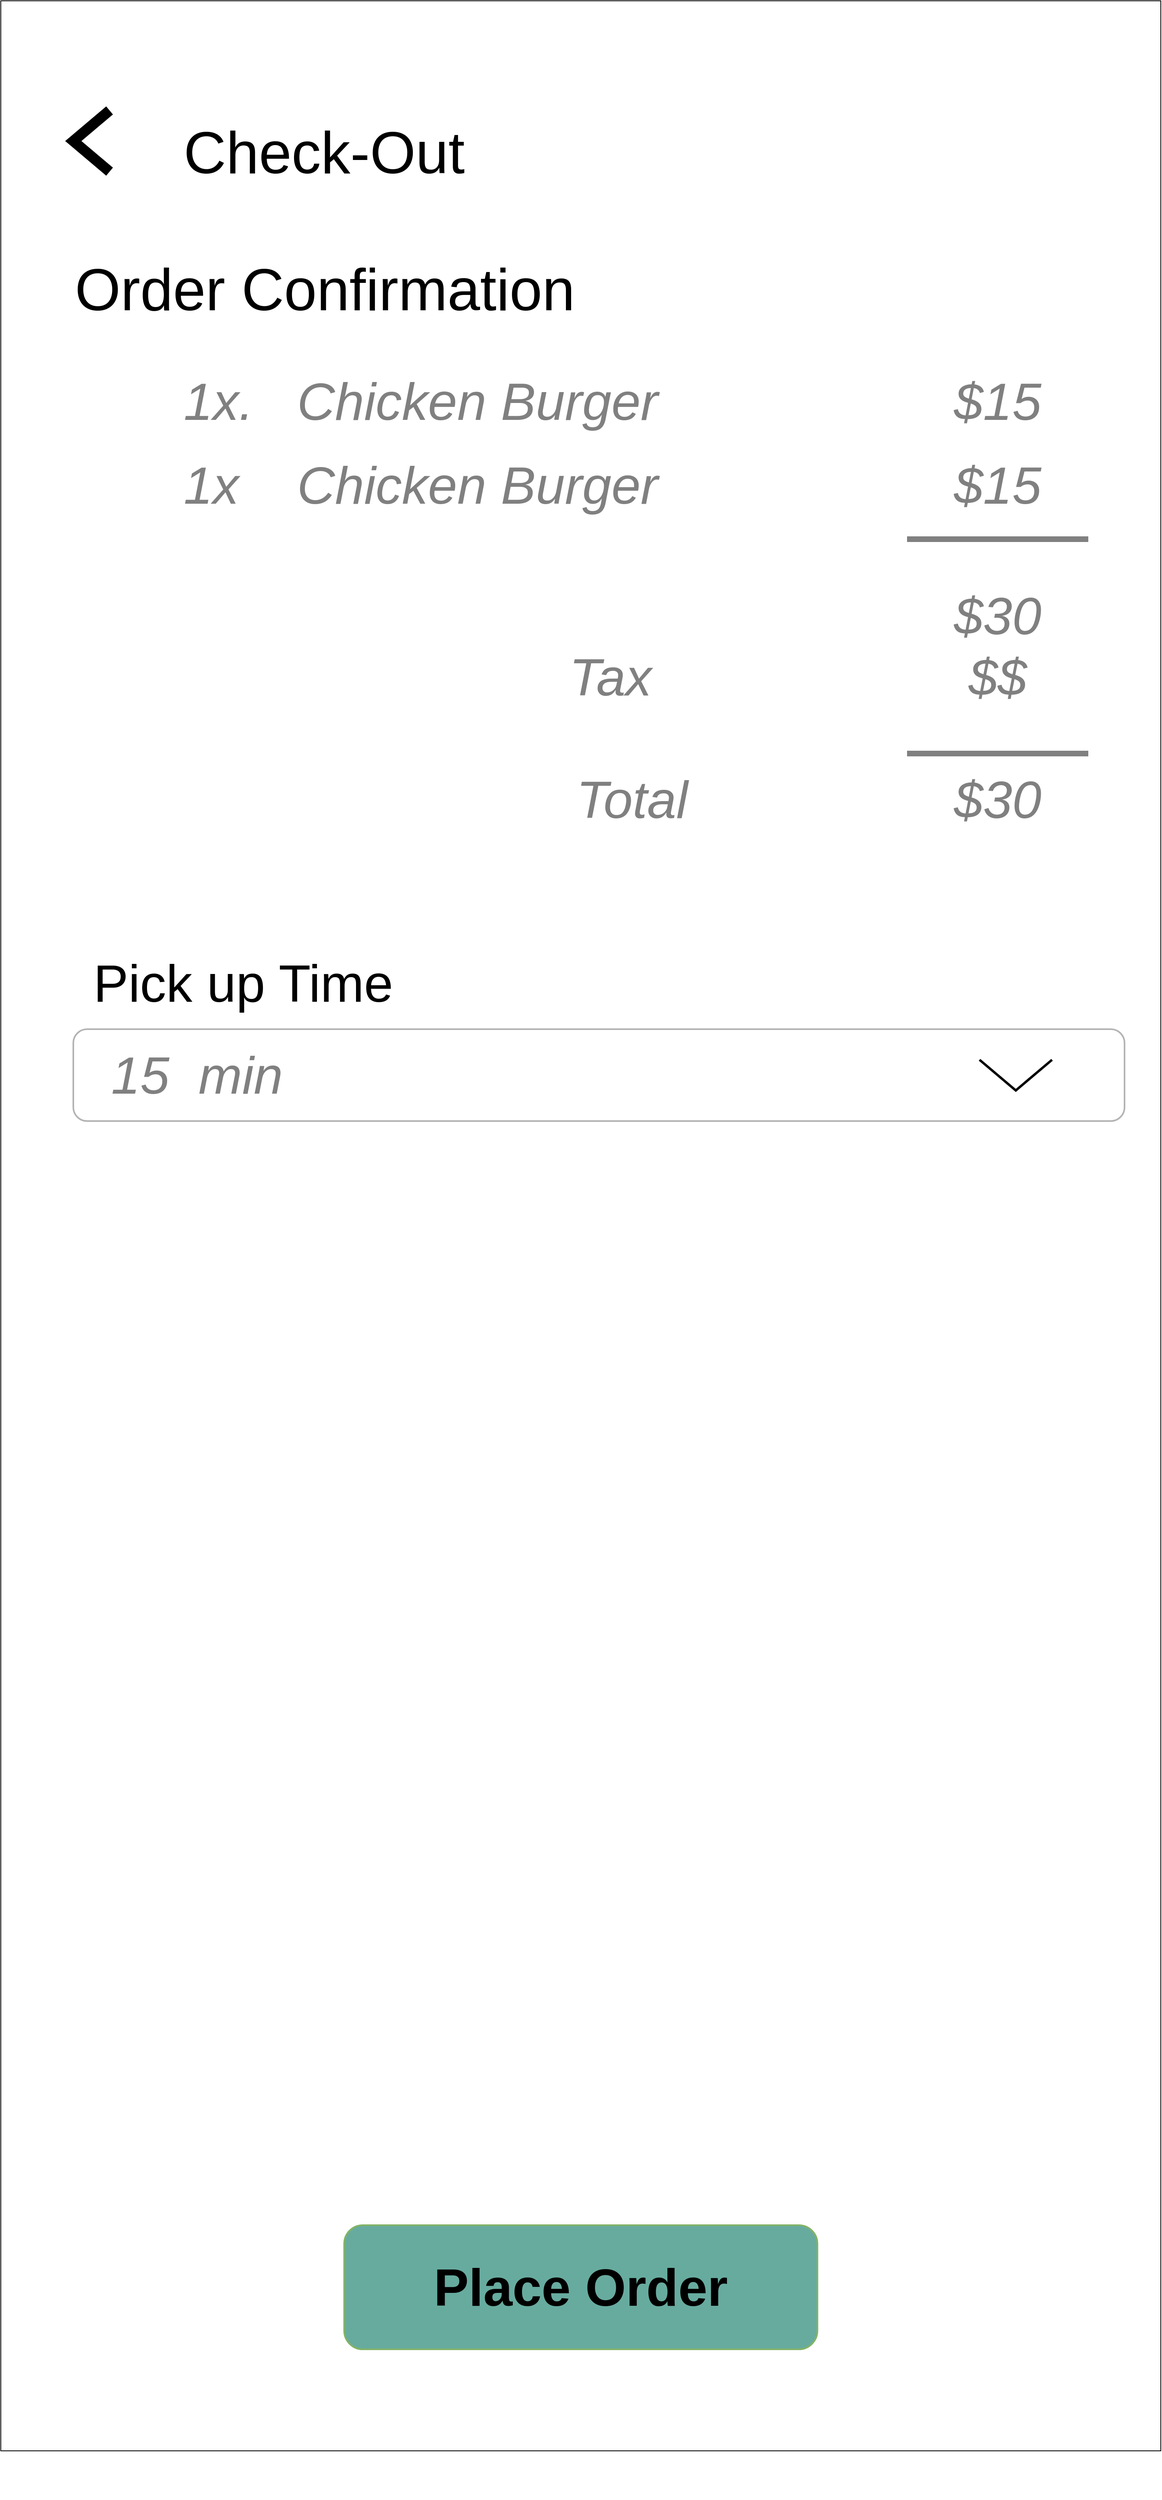 <mxfile version="15.5.4" type="device" pages="6"><diagram id="0apMZPrrzfq4QN0Uq9PU" name="Page-1"><mxGraphModel dx="7883" dy="7446" grid="1" gridSize="10" guides="1" tooltips="1" connect="1" arrows="1" fold="1" page="1" pageScale="1" pageWidth="827" pageHeight="1169" math="0" shadow="0"><root><mxCell id="0"/><mxCell id="1" parent="0"/><mxCell id="pc7752jA-YGUaF5VINbz-42" value="" style="group;fontSize=65;fontStyle=1" vertex="1" connectable="0" parent="1"><mxGeometry x="220" y="-1540" width="1440" height="3040" as="geometry"/></mxCell><mxCell id="pc7752jA-YGUaF5VINbz-1" value="" style="rounded=0;whiteSpace=wrap;html=1;sketch=0;fontSize=65;" vertex="1" parent="pc7752jA-YGUaF5VINbz-42"><mxGeometry y="-60" width="1440" height="3040" as="geometry"/></mxCell><mxCell id="pc7752jA-YGUaF5VINbz-19" value="" style="endArrow=none;html=1;rounded=0;fontSize=65;fontColor=#CCCCCC;strokeWidth=13;" edge="1" parent="pc7752jA-YGUaF5VINbz-42"><mxGeometry width="50" height="50" relative="1" as="geometry"><mxPoint x="135" y="152" as="sourcePoint"/><mxPoint x="135" y="76" as="targetPoint"/><Array as="points"><mxPoint x="90" y="114"/></Array></mxGeometry></mxCell><mxCell id="pc7752jA-YGUaF5VINbz-20" value="Check-Out" style="text;html=1;strokeColor=none;fillColor=none;align=left;verticalAlign=middle;whiteSpace=wrap;rounded=0;labelBorderColor=none;sketch=0;fontSize=73;fontColor=#000000;fontStyle=0" vertex="1" parent="pc7752jA-YGUaF5VINbz-42"><mxGeometry x="225" y="95" width="545" height="65" as="geometry"/></mxCell><mxCell id="pc7752jA-YGUaF5VINbz-21" value="Order Confirmation" style="text;html=1;strokeColor=none;fillColor=none;align=left;verticalAlign=middle;whiteSpace=wrap;rounded=0;labelBorderColor=none;sketch=0;fontSize=73;fontColor=#000000;" vertex="1" parent="pc7752jA-YGUaF5VINbz-42"><mxGeometry x="90" y="266" width="810" height="64" as="geometry"/></mxCell><mxCell id="pc7752jA-YGUaF5VINbz-22" value="&lt;i style=&quot;font-size: 65px;&quot;&gt;&lt;font color=&quot;#808080&quot; style=&quot;font-size: 65px;&quot;&gt;1x.&amp;nbsp; &amp;nbsp;Chicken Burger&lt;/font&gt;&lt;/i&gt;" style="text;html=1;strokeColor=none;fillColor=none;align=left;verticalAlign=middle;whiteSpace=wrap;rounded=0;labelBorderColor=none;sketch=0;fontSize=65;fontColor=#000000;" vertex="1" parent="pc7752jA-YGUaF5VINbz-42"><mxGeometry x="225" y="418" width="725" height="38" as="geometry"/></mxCell><mxCell id="pc7752jA-YGUaF5VINbz-23" value="&lt;i style=&quot;font-size: 65px;&quot;&gt;&lt;font color=&quot;#808080&quot; style=&quot;font-size: 65px;&quot;&gt;1x&amp;nbsp; &amp;nbsp; Chicken Burger&lt;/font&gt;&lt;/i&gt;" style="text;html=1;strokeColor=none;fillColor=none;align=left;verticalAlign=middle;whiteSpace=wrap;rounded=0;labelBorderColor=none;sketch=0;fontSize=65;fontColor=#000000;" vertex="1" parent="pc7752jA-YGUaF5VINbz-42"><mxGeometry x="225" y="522" width="705" height="38" as="geometry"/></mxCell><mxCell id="pc7752jA-YGUaF5VINbz-24" value="&lt;i style=&quot;font-size: 65px;&quot;&gt;&lt;font color=&quot;#808080&quot; style=&quot;font-size: 65px;&quot;&gt;$15&lt;/font&gt;&lt;/i&gt;" style="text;html=1;strokeColor=none;fillColor=none;align=center;verticalAlign=middle;whiteSpace=wrap;rounded=0;labelBorderColor=none;sketch=0;fontSize=65;fontColor=#000000;" vertex="1" parent="pc7752jA-YGUaF5VINbz-42"><mxGeometry x="1125" y="418" width="225" height="38" as="geometry"/></mxCell><mxCell id="pc7752jA-YGUaF5VINbz-25" value="&lt;i style=&quot;font-size: 65px;&quot;&gt;&lt;font color=&quot;#808080&quot; style=&quot;font-size: 65px;&quot;&gt;$15&lt;/font&gt;&lt;/i&gt;" style="text;html=1;strokeColor=none;fillColor=none;align=center;verticalAlign=middle;whiteSpace=wrap;rounded=0;labelBorderColor=none;sketch=0;fontSize=65;fontColor=#000000;" vertex="1" parent="pc7752jA-YGUaF5VINbz-42"><mxGeometry x="1125" y="522" width="225" height="38" as="geometry"/></mxCell><mxCell id="pc7752jA-YGUaF5VINbz-26" value="" style="endArrow=none;html=1;rounded=0;fontSize=65;fontColor=#808080;strokeWidth=7;strokeColor=#808080;" edge="1" parent="pc7752jA-YGUaF5VINbz-42"><mxGeometry width="50" height="50" relative="1" as="geometry"><mxPoint x="1125" y="608" as="sourcePoint"/><mxPoint x="1350" y="608" as="targetPoint"/></mxGeometry></mxCell><mxCell id="pc7752jA-YGUaF5VINbz-27" value="&lt;i style=&quot;font-size: 65px;&quot;&gt;&lt;font color=&quot;#808080&quot; style=&quot;font-size: 65px;&quot;&gt;$30&lt;/font&gt;&lt;/i&gt;" style="text;html=1;strokeColor=none;fillColor=none;align=center;verticalAlign=middle;whiteSpace=wrap;rounded=0;labelBorderColor=none;sketch=0;fontSize=65;fontColor=#000000;fontStyle=0" vertex="1" parent="pc7752jA-YGUaF5VINbz-42"><mxGeometry x="1125" y="684" width="225" height="38" as="geometry"/></mxCell><mxCell id="pc7752jA-YGUaF5VINbz-29" value="&lt;i style=&quot;font-size: 65px;&quot;&gt;&lt;font color=&quot;#808080&quot; style=&quot;font-size: 65px;&quot;&gt;Tax&lt;/font&gt;&lt;/i&gt;" style="text;html=1;strokeColor=none;fillColor=none;align=right;verticalAlign=middle;whiteSpace=wrap;rounded=0;labelBorderColor=none;sketch=0;fontSize=65;fontColor=#000000;" vertex="1" parent="pc7752jA-YGUaF5VINbz-42"><mxGeometry x="225" y="760" width="585" height="38" as="geometry"/></mxCell><mxCell id="pc7752jA-YGUaF5VINbz-30" value="&lt;i style=&quot;font-size: 65px;&quot;&gt;&lt;font color=&quot;#808080&quot; style=&quot;font-size: 65px;&quot;&gt;$$&lt;/font&gt;&lt;/i&gt;" style="text;html=1;strokeColor=none;fillColor=none;align=center;verticalAlign=middle;whiteSpace=wrap;rounded=0;labelBorderColor=none;sketch=0;fontSize=65;fontColor=#000000;" vertex="1" parent="pc7752jA-YGUaF5VINbz-42"><mxGeometry x="1125" y="760" width="225" height="38" as="geometry"/></mxCell><mxCell id="pc7752jA-YGUaF5VINbz-31" value="" style="endArrow=none;html=1;rounded=0;fontSize=65;fontColor=#808080;strokeWidth=7;strokeColor=#808080;" edge="1" parent="pc7752jA-YGUaF5VINbz-42"><mxGeometry width="50" height="50" relative="1" as="geometry"><mxPoint x="1125" y="874" as="sourcePoint"/><mxPoint x="1350" y="874" as="targetPoint"/></mxGeometry></mxCell><mxCell id="pc7752jA-YGUaF5VINbz-33" value="&lt;i style=&quot;font-size: 65px;&quot;&gt;&lt;font color=&quot;#808080&quot; style=&quot;font-size: 65px;&quot;&gt;$30&lt;/font&gt;&lt;/i&gt;" style="text;html=1;strokeColor=none;fillColor=none;align=center;verticalAlign=middle;whiteSpace=wrap;rounded=0;labelBorderColor=none;sketch=0;fontSize=65;fontColor=#000000;fontStyle=0" vertex="1" parent="pc7752jA-YGUaF5VINbz-42"><mxGeometry x="1125" y="912" width="225" height="38" as="geometry"/></mxCell><mxCell id="pc7752jA-YGUaF5VINbz-34" value="&lt;i style=&quot;font-size: 65px;&quot;&gt;&lt;font color=&quot;#808080&quot; style=&quot;font-size: 65px;&quot;&gt;Total&lt;/font&gt;&lt;/i&gt;" style="text;html=1;strokeColor=none;fillColor=none;align=right;verticalAlign=middle;whiteSpace=wrap;rounded=0;labelBorderColor=none;sketch=0;fontSize=65;fontColor=#000000;" vertex="1" parent="pc7752jA-YGUaF5VINbz-42"><mxGeometry x="270" y="912" width="585" height="38" as="geometry"/></mxCell><mxCell id="pc7752jA-YGUaF5VINbz-36" value="" style="rounded=1;whiteSpace=wrap;html=1;labelBorderColor=none;sketch=0;fontSize=65;fontColor=#808080;strokeColor=#B3B3B3;strokeWidth=2;align=right;" vertex="1" parent="pc7752jA-YGUaF5VINbz-42"><mxGeometry x="90" y="1216" width="1305" height="114" as="geometry"/></mxCell><mxCell id="pc7752jA-YGUaF5VINbz-37" value="Pick up Time" style="text;html=1;strokeColor=none;fillColor=none;align=left;verticalAlign=middle;whiteSpace=wrap;rounded=0;labelBorderColor=none;sketch=0;fontSize=65;fontColor=#000000;" vertex="1" parent="pc7752jA-YGUaF5VINbz-42"><mxGeometry x="112.5" y="1140" width="810" height="38" as="geometry"/></mxCell><mxCell id="pc7752jA-YGUaF5VINbz-38" value="" style="endArrow=none;html=1;rounded=0;fontSize=65;fontColor=#CCCCCC;strokeWidth=3;" edge="1" parent="pc7752jA-YGUaF5VINbz-42"><mxGeometry width="50" height="50" relative="1" as="geometry"><mxPoint x="1305" y="1254" as="sourcePoint"/><mxPoint x="1215" y="1254" as="targetPoint"/><Array as="points"><mxPoint x="1260" y="1292"/></Array></mxGeometry></mxCell><mxCell id="pc7752jA-YGUaF5VINbz-39" value="&lt;i style=&quot;font-size: 65px;&quot;&gt;&lt;font color=&quot;#808080&quot; style=&quot;font-size: 65px;&quot;&gt;15&amp;nbsp; min&lt;/font&gt;&lt;/i&gt;" style="text;html=1;strokeColor=none;fillColor=none;align=left;verticalAlign=middle;whiteSpace=wrap;rounded=0;labelBorderColor=none;sketch=0;fontSize=65;fontColor=#000000;" vertex="1" parent="pc7752jA-YGUaF5VINbz-42"><mxGeometry x="135" y="1254" width="540" height="38" as="geometry"/></mxCell><mxCell id="pc7752jA-YGUaF5VINbz-40" value="" style="rounded=1;whiteSpace=wrap;html=1;labelBorderColor=none;sketch=0;fontSize=65;strokeColor=#82b366;strokeWidth=2;align=right;fillColor=#67ab9f;" vertex="1" parent="pc7752jA-YGUaF5VINbz-42"><mxGeometry x="426.25" y="2700" width="587.5" height="154" as="geometry"/></mxCell><mxCell id="pc7752jA-YGUaF5VINbz-41" value="&lt;b&gt;Place Order&lt;/b&gt;" style="text;html=1;strokeColor=none;fillColor=none;align=center;verticalAlign=middle;whiteSpace=wrap;rounded=0;labelBorderColor=none;sketch=0;fontSize=65;fontColor=#000000;" vertex="1" parent="pc7752jA-YGUaF5VINbz-42"><mxGeometry x="506.25" y="2758" width="427.5" height="38" as="geometry"/></mxCell></root></mxGraphModel></diagram><diagram id="8Xhxuh0EExsavpnI3gpD" name="Page-2"><mxGraphModel dx="6307" dy="4087" grid="1" gridSize="10" guides="1" tooltips="1" connect="1" arrows="1" fold="1" page="1" pageScale="1" pageWidth="900" pageHeight="1600" math="0" shadow="0"><root><mxCell id="HdSfYRldcRbLQzrvsIR8-0"/><mxCell id="HdSfYRldcRbLQzrvsIR8-1" parent="HdSfYRldcRbLQzrvsIR8-0"/><mxCell id="qbsBnpIU0qzduC86NFnt-0" value="" style="group;fontSize=65;" vertex="1" connectable="0" parent="HdSfYRldcRbLQzrvsIR8-1"><mxGeometry x="270" width="1450" height="3050" as="geometry"/></mxCell><mxCell id="qbsBnpIU0qzduC86NFnt-1" value="" style="rounded=0;whiteSpace=wrap;html=1;sketch=0;fontSize=65;" vertex="1" parent="qbsBnpIU0qzduC86NFnt-0"><mxGeometry width="1440" height="3040" as="geometry"/></mxCell><mxCell id="qbsBnpIU0qzduC86NFnt-2" value="" style="group;fontSize=65;" vertex="1" connectable="0" parent="qbsBnpIU0qzduC86NFnt-0"><mxGeometry x="5" width="1440" height="3040" as="geometry"/></mxCell><mxCell id="qbsBnpIU0qzduC86NFnt-3" value="" style="endArrow=none;html=1;rounded=0;fontSize=65;fontColor=#CCCCCC;strokeWidth=13;" edge="1" parent="qbsBnpIU0qzduC86NFnt-2"><mxGeometry width="50" height="50" relative="1" as="geometry"><mxPoint x="130" y="206" as="sourcePoint"/><mxPoint x="130" y="130" as="targetPoint"/><Array as="points"><mxPoint x="85" y="168"/></Array></mxGeometry></mxCell><mxCell id="qbsBnpIU0qzduC86NFnt-4" value="&lt;font style=&quot;font-size: 73px&quot;&gt;Check-Out&lt;/font&gt;" style="text;html=1;strokeColor=none;fillColor=none;align=left;verticalAlign=middle;whiteSpace=wrap;rounded=0;labelBorderColor=none;sketch=0;fontSize=65;fontColor=#000000;fontStyle=0" vertex="1" parent="qbsBnpIU0qzduC86NFnt-2"><mxGeometry x="220" y="149" width="545" height="65" as="geometry"/></mxCell><mxCell id="qbsBnpIU0qzduC86NFnt-5" value="&lt;font style=&quot;font-size: 73px&quot;&gt;Order Confirmation&lt;/font&gt;" style="text;html=1;strokeColor=none;fillColor=none;align=left;verticalAlign=middle;whiteSpace=wrap;rounded=0;labelBorderColor=none;sketch=0;fontSize=65;fontColor=#000000;" vertex="1" parent="qbsBnpIU0qzduC86NFnt-2"><mxGeometry x="85" y="320" width="810" height="64" as="geometry"/></mxCell><mxCell id="qbsBnpIU0qzduC86NFnt-6" value="&lt;i style=&quot;font-size: 65px;&quot;&gt;&lt;font color=&quot;#808080&quot; style=&quot;font-size: 65px;&quot;&gt;1x.&amp;nbsp; &amp;nbsp;Chicken Burger&lt;/font&gt;&lt;/i&gt;" style="text;html=1;strokeColor=none;fillColor=none;align=left;verticalAlign=middle;whiteSpace=wrap;rounded=0;labelBorderColor=none;sketch=0;fontSize=65;fontColor=#000000;" vertex="1" parent="qbsBnpIU0qzduC86NFnt-2"><mxGeometry x="220" y="472" width="645" height="38" as="geometry"/></mxCell><mxCell id="qbsBnpIU0qzduC86NFnt-7" value="&lt;i style=&quot;font-size: 65px;&quot;&gt;&lt;font color=&quot;#808080&quot; style=&quot;font-size: 65px;&quot;&gt;$15&lt;/font&gt;&lt;/i&gt;" style="text;html=1;strokeColor=none;fillColor=none;align=center;verticalAlign=middle;whiteSpace=wrap;rounded=0;labelBorderColor=none;sketch=0;fontSize=65;fontColor=#000000;" vertex="1" parent="qbsBnpIU0qzduC86NFnt-2"><mxGeometry x="1120" y="472" width="225" height="38" as="geometry"/></mxCell><mxCell id="qbsBnpIU0qzduC86NFnt-8" value="" style="endArrow=none;html=1;rounded=0;fontSize=65;fontColor=#808080;strokeWidth=7;strokeColor=#808080;" edge="1" parent="qbsBnpIU0qzduC86NFnt-2"><mxGeometry width="50" height="50" relative="1" as="geometry"><mxPoint x="1120" y="662" as="sourcePoint"/><mxPoint x="1345" y="662" as="targetPoint"/></mxGeometry></mxCell><mxCell id="qbsBnpIU0qzduC86NFnt-9" value="&lt;i style=&quot;font-size: 65px;&quot;&gt;&lt;font color=&quot;#808080&quot; style=&quot;font-size: 65px;&quot;&gt;$30&lt;/font&gt;&lt;/i&gt;" style="text;html=1;strokeColor=none;fillColor=none;align=center;verticalAlign=middle;whiteSpace=wrap;rounded=0;labelBorderColor=none;sketch=0;fontSize=65;fontColor=#000000;fontStyle=0" vertex="1" parent="qbsBnpIU0qzduC86NFnt-2"><mxGeometry x="1120" y="738" width="225" height="38" as="geometry"/></mxCell><mxCell id="qbsBnpIU0qzduC86NFnt-10" value="" style="endArrow=none;html=1;rounded=0;fontSize=65;fontColor=#808080;strokeWidth=7;strokeColor=#808080;" edge="1" parent="qbsBnpIU0qzduC86NFnt-2"><mxGeometry width="50" height="50" relative="1" as="geometry"><mxPoint x="1120" y="928" as="sourcePoint"/><mxPoint x="1345" y="928" as="targetPoint"/></mxGeometry></mxCell><mxCell id="qbsBnpIU0qzduC86NFnt-11" value="&lt;i style=&quot;font-size: 65px;&quot;&gt;&lt;font color=&quot;#808080&quot; style=&quot;font-size: 65px;&quot;&gt;$30&lt;/font&gt;&lt;/i&gt;" style="text;html=1;strokeColor=none;fillColor=none;align=center;verticalAlign=middle;whiteSpace=wrap;rounded=0;labelBorderColor=none;sketch=0;fontSize=65;fontColor=#000000;fontStyle=0" vertex="1" parent="qbsBnpIU0qzduC86NFnt-2"><mxGeometry x="1120" y="966" width="225" height="38" as="geometry"/></mxCell><mxCell id="qbsBnpIU0qzduC86NFnt-12" value="&lt;i style=&quot;font-size: 65px;&quot;&gt;&lt;font color=&quot;#808080&quot; style=&quot;font-size: 65px;&quot;&gt;Total&lt;/font&gt;&lt;/i&gt;" style="text;html=1;strokeColor=none;fillColor=none;align=right;verticalAlign=middle;whiteSpace=wrap;rounded=0;labelBorderColor=none;sketch=0;fontSize=65;fontColor=#000000;" vertex="1" parent="qbsBnpIU0qzduC86NFnt-2"><mxGeometry x="265" y="966" width="585" height="38" as="geometry"/></mxCell><mxCell id="qbsBnpIU0qzduC86NFnt-13" value="" style="rounded=1;whiteSpace=wrap;html=1;labelBorderColor=none;sketch=0;fontSize=65;fontColor=#808080;strokeColor=#B3B3B3;strokeWidth=2;align=right;" vertex="1" parent="qbsBnpIU0qzduC86NFnt-2"><mxGeometry x="85" y="1270" width="1305" height="344" as="geometry"/></mxCell><mxCell id="qbsBnpIU0qzduC86NFnt-14" value="Pick up Time" style="text;html=1;strokeColor=none;fillColor=none;align=left;verticalAlign=middle;whiteSpace=wrap;rounded=0;labelBorderColor=none;sketch=0;fontSize=65;fontColor=#000000;" vertex="1" parent="qbsBnpIU0qzduC86NFnt-2"><mxGeometry x="107.5" y="1194" width="810" height="38" as="geometry"/></mxCell><mxCell id="qbsBnpIU0qzduC86NFnt-15" value="&lt;i style=&quot;font-size: 65px;&quot;&gt;&lt;font color=&quot;#808080&quot; style=&quot;font-size: 65px;&quot;&gt;15&amp;nbsp; min&lt;/font&gt;&lt;/i&gt;" style="text;html=1;strokeColor=none;fillColor=none;align=left;verticalAlign=middle;whiteSpace=wrap;rounded=0;labelBorderColor=none;sketch=0;fontSize=65;fontColor=#000000;" vertex="1" parent="qbsBnpIU0qzduC86NFnt-2"><mxGeometry x="130" y="1324" width="540" height="38" as="geometry"/></mxCell><mxCell id="qbsBnpIU0qzduC86NFnt-16" value="&lt;i style=&quot;font-size: 65px;&quot;&gt;&lt;font color=&quot;#808080&quot; style=&quot;font-size: 65px;&quot;&gt;30&amp;nbsp; min&lt;/font&gt;&lt;/i&gt;" style="text;html=1;strokeColor=none;fillColor=none;align=left;verticalAlign=middle;whiteSpace=wrap;rounded=0;labelBorderColor=none;sketch=0;fontSize=65;fontColor=#000000;" vertex="1" parent="qbsBnpIU0qzduC86NFnt-2"><mxGeometry x="130" y="1423" width="540" height="38" as="geometry"/></mxCell><mxCell id="qbsBnpIU0qzduC86NFnt-17" value="" style="endArrow=none;html=1;rounded=0;fontSize=65;fontColor=#CCCCCC;strokeWidth=6;" edge="1" parent="qbsBnpIU0qzduC86NFnt-2"><mxGeometry width="50" height="50" relative="1" as="geometry"><mxPoint x="1272.5" y="1322" as="sourcePoint"/><mxPoint x="1192.5" y="1322" as="targetPoint"/><Array as="points"><mxPoint x="1232.5" y="1362"/></Array></mxGeometry></mxCell><mxCell id="qbsBnpIU0qzduC86NFnt-18" value="&lt;i style=&quot;font-size: 65px;&quot;&gt;&lt;font color=&quot;#808080&quot; style=&quot;font-size: 65px;&quot;&gt;1x&amp;nbsp; &amp;nbsp; Chicken Burger&lt;/font&gt;&lt;/i&gt;" style="text;html=1;strokeColor=none;fillColor=none;align=left;verticalAlign=middle;whiteSpace=wrap;rounded=0;labelBorderColor=none;sketch=0;fontSize=65;fontColor=#000000;" vertex="1" parent="qbsBnpIU0qzduC86NFnt-2"><mxGeometry x="220" y="574" width="655" height="38" as="geometry"/></mxCell><mxCell id="qbsBnpIU0qzduC86NFnt-19" value="&lt;i style=&quot;font-size: 65px;&quot;&gt;&lt;font color=&quot;#808080&quot; style=&quot;font-size: 65px;&quot;&gt;$15&lt;/font&gt;&lt;/i&gt;" style="text;html=1;strokeColor=none;fillColor=none;align=center;verticalAlign=middle;whiteSpace=wrap;rounded=0;labelBorderColor=none;sketch=0;fontSize=65;fontColor=#000000;" vertex="1" parent="qbsBnpIU0qzduC86NFnt-2"><mxGeometry x="1125" y="574" width="225" height="38" as="geometry"/></mxCell><mxCell id="qbsBnpIU0qzduC86NFnt-20" value="&lt;i style=&quot;font-size: 65px;&quot;&gt;&lt;font color=&quot;#808080&quot; style=&quot;font-size: 65px;&quot;&gt;$$&lt;/font&gt;&lt;/i&gt;" style="text;html=1;strokeColor=none;fillColor=none;align=center;verticalAlign=middle;whiteSpace=wrap;rounded=0;labelBorderColor=none;sketch=0;fontSize=65;fontColor=#000000;" vertex="1" parent="qbsBnpIU0qzduC86NFnt-2"><mxGeometry x="1125" y="834" width="225" height="38" as="geometry"/></mxCell><mxCell id="qbsBnpIU0qzduC86NFnt-21" value="&lt;i style=&quot;font-size: 65px;&quot;&gt;&lt;font color=&quot;#808080&quot; style=&quot;font-size: 65px;&quot;&gt;Tax&lt;/font&gt;&lt;/i&gt;" style="text;html=1;strokeColor=none;fillColor=none;align=right;verticalAlign=middle;whiteSpace=wrap;rounded=0;labelBorderColor=none;sketch=0;fontSize=65;fontColor=#000000;" vertex="1" parent="qbsBnpIU0qzduC86NFnt-2"><mxGeometry x="275" y="834" width="585" height="38" as="geometry"/></mxCell><mxCell id="qbsBnpIU0qzduC86NFnt-22" value="&lt;i style=&quot;font-size: 65px;&quot;&gt;&lt;font color=&quot;#808080&quot; style=&quot;font-size: 65px;&quot;&gt;45&amp;nbsp; min&lt;/font&gt;&lt;/i&gt;" style="text;html=1;strokeColor=none;fillColor=none;align=left;verticalAlign=middle;whiteSpace=wrap;rounded=0;labelBorderColor=none;sketch=0;fontSize=65;fontColor=#000000;" vertex="1" parent="qbsBnpIU0qzduC86NFnt-2"><mxGeometry x="130" y="1524" width="540" height="38" as="geometry"/></mxCell><mxCell id="qbsBnpIU0qzduC86NFnt-23" value="" style="rounded=1;whiteSpace=wrap;html=1;labelBorderColor=none;sketch=0;fontSize=65;strokeColor=#82b366;strokeWidth=2;align=right;fillColor=#67ab9f;" vertex="1" parent="HdSfYRldcRbLQzrvsIR8-1"><mxGeometry x="706.25" y="2758" width="587.5" height="154" as="geometry"/></mxCell><mxCell id="qbsBnpIU0qzduC86NFnt-24" value="&lt;b&gt;Place Order&lt;/b&gt;" style="text;html=1;strokeColor=none;fillColor=none;align=center;verticalAlign=middle;whiteSpace=wrap;rounded=0;labelBorderColor=none;sketch=0;fontSize=65;fontColor=#000000;" vertex="1" parent="HdSfYRldcRbLQzrvsIR8-1"><mxGeometry x="786.25" y="2816" width="427.5" height="38" as="geometry"/></mxCell><mxCell id="qbsBnpIU0qzduC86NFnt-25" value="" style="rounded=1;whiteSpace=wrap;html=1;labelBorderColor=none;sketch=0;fontSize=65;strokeColor=#82b366;strokeWidth=2;align=right;fillColor=#67ab9f;" vertex="1" parent="HdSfYRldcRbLQzrvsIR8-1"><mxGeometry x="716.25" y="2768" width="587.5" height="154" as="geometry"/></mxCell><mxCell id="qbsBnpIU0qzduC86NFnt-26" value="&lt;b&gt;Place Order&lt;/b&gt;" style="text;html=1;strokeColor=none;fillColor=none;align=center;verticalAlign=middle;whiteSpace=wrap;rounded=0;labelBorderColor=none;sketch=0;fontSize=65;fontColor=#000000;" vertex="1" parent="HdSfYRldcRbLQzrvsIR8-1"><mxGeometry x="796.25" y="2826" width="427.5" height="38" as="geometry"/></mxCell></root></mxGraphModel></diagram><diagram id="a0a92P-5wDoMuWp0M3jX" name="Page-3"><mxGraphModel dx="6307" dy="4087" grid="1" gridSize="10" guides="1" tooltips="1" connect="1" arrows="1" fold="1" page="1" pageScale="1" pageWidth="827" pageHeight="1169" math="0" shadow="0"><root><mxCell id="IxHPJ6m1QZBRzgYVnp5t-0"/><mxCell id="IxHPJ6m1QZBRzgYVnp5t-1" parent="IxHPJ6m1QZBRzgYVnp5t-0"/><mxCell id="IxHPJ6m1QZBRzgYVnp5t-2" value="" style="group" vertex="1" connectable="0" parent="IxHPJ6m1QZBRzgYVnp5t-1"><mxGeometry x="260" y="70" width="1440" height="3040" as="geometry"/></mxCell><mxCell id="IxHPJ6m1QZBRzgYVnp5t-3" value="" style="rounded=0;whiteSpace=wrap;html=1;sketch=0;" vertex="1" parent="IxHPJ6m1QZBRzgYVnp5t-2"><mxGeometry y="3.795" width="1435.514" height="3036.205" as="geometry"/></mxCell><mxCell id="IxHPJ6m1QZBRzgYVnp5t-4" value="" style="rounded=0;whiteSpace=wrap;html=1;fillColor=#f5f5f5;fontColor=#333333;strokeColor=#666666;shadow=0;direction=west;sketch=0;" vertex="1" parent="IxHPJ6m1QZBRzgYVnp5t-2"><mxGeometry x="493.454" y="3.8" width="942.056" height="3036.205" as="geometry"/></mxCell><mxCell id="IxHPJ6m1QZBRzgYVnp5t-5" value="&lt;font style=&quot;font-size: 55px;&quot;&gt;&lt;span style=&quot;font-size: 55px;&quot;&gt;&lt;span style=&quot;font-size: 55px;&quot;&gt;Restaurants&lt;/span&gt;&lt;/span&gt;&lt;/font&gt;" style="text;html=1;strokeColor=none;fillColor=none;align=left;verticalAlign=middle;whiteSpace=wrap;rounded=0;shadow=0;sketch=0;fontSize=55;strokeWidth=0;fontStyle=0;textDirection=ltr;labelPosition=center;verticalLabelPosition=middle;fontColor=#000000;" vertex="1" parent="IxHPJ6m1QZBRzgYVnp5t-2"><mxGeometry x="603.178" y="410.001" width="628.037" height="37.953" as="geometry"/></mxCell><mxCell id="IxHPJ6m1QZBRzgYVnp5t-6" value="&lt;font style=&quot;font-size: 55px;&quot;&gt;&lt;span style=&quot;font-size: 55px;&quot;&gt;&lt;span style=&quot;font-size: 55px;&quot;&gt;Sign Out&lt;/span&gt;&lt;/span&gt;&lt;/font&gt;" style="text;html=1;strokeColor=none;fillColor=none;align=left;verticalAlign=middle;whiteSpace=wrap;rounded=0;shadow=0;sketch=0;fontSize=55;strokeWidth=0;fontStyle=0;textDirection=ltr;labelPosition=center;verticalLabelPosition=middle;fontColor=#000000;" vertex="1" parent="IxHPJ6m1QZBRzgYVnp5t-2"><mxGeometry x="603.178" y="599.764" width="628.037" height="37.953" as="geometry"/></mxCell><mxCell id="IxHPJ6m1QZBRzgYVnp5t-7" value="" style="endArrow=classic;html=1;rounded=0;fontSize=20;fontColor=#999999;strokeWidth=10;" edge="1" parent="IxHPJ6m1QZBRzgYVnp5t-2"><mxGeometry width="50" height="50" relative="1" as="geometry"><mxPoint x="670" y="270" as="sourcePoint"/><mxPoint x="590" y="270" as="targetPoint"/></mxGeometry></mxCell></root></mxGraphModel></diagram><diagram id="Rf_5hC1lDUfgQfF7VS7M" name="Page-4"><mxGraphModel dx="5557" dy="4234" grid="1" gridSize="10" guides="1" tooltips="1" connect="1" arrows="1" fold="1" page="1" pageScale="1" pageWidth="827" pageHeight="1169" math="0" shadow="0"><root><mxCell id="yD0Y3hQQu5YZ5rkBMJNK-0"/><mxCell id="yD0Y3hQQu5YZ5rkBMJNK-1" parent="yD0Y3hQQu5YZ5rkBMJNK-0"/><mxCell id="yD0Y3hQQu5YZ5rkBMJNK-2" value="" style="rounded=0;whiteSpace=wrap;html=1;" vertex="1" parent="yD0Y3hQQu5YZ5rkBMJNK-1"><mxGeometry x="-430" y="-990" width="1440" height="3040" as="geometry"/></mxCell><mxCell id="yD0Y3hQQu5YZ5rkBMJNK-3" value="" style="rounded=1;whiteSpace=wrap;html=1;labelBorderColor=none;sketch=0;fontSize=65;fontColor=#808080;strokeColor=#B3B3B3;strokeWidth=2;align=right;" vertex="1" parent="yD0Y3hQQu5YZ5rkBMJNK-1"><mxGeometry x="-362.5" y="-284" width="1305" height="114" as="geometry"/></mxCell><mxCell id="yD0Y3hQQu5YZ5rkBMJNK-4" value="Email" style="text;html=1;strokeColor=none;fillColor=none;align=left;verticalAlign=middle;whiteSpace=wrap;rounded=0;labelBorderColor=none;sketch=0;fontSize=65;fontColor=#000000;" vertex="1" parent="yD0Y3hQQu5YZ5rkBMJNK-1"><mxGeometry x="-340" y="-360" width="810" height="38" as="geometry"/></mxCell><mxCell id="yD0Y3hQQu5YZ5rkBMJNK-5" value="&lt;i style=&quot;font-size: 65px&quot;&gt;&lt;font color=&quot;#808080&quot; style=&quot;font-size: 65px&quot;&gt;something@something.com&lt;/font&gt;&lt;/i&gt;" style="text;html=1;strokeColor=none;fillColor=none;align=left;verticalAlign=middle;whiteSpace=wrap;rounded=0;labelBorderColor=none;sketch=0;fontSize=65;fontColor=#000000;" vertex="1" parent="yD0Y3hQQu5YZ5rkBMJNK-1"><mxGeometry x="-317.5" y="-246" width="540" height="38" as="geometry"/></mxCell><mxCell id="yD0Y3hQQu5YZ5rkBMJNK-6" value="" style="rounded=1;whiteSpace=wrap;html=1;labelBorderColor=none;sketch=0;fontSize=65;fontColor=#808080;strokeColor=#B3B3B3;strokeWidth=2;align=right;" vertex="1" parent="yD0Y3hQQu5YZ5rkBMJNK-1"><mxGeometry x="-362.5" y="36" width="1305" height="114" as="geometry"/></mxCell><mxCell id="yD0Y3hQQu5YZ5rkBMJNK-7" value="Password" style="text;html=1;strokeColor=none;fillColor=none;align=left;verticalAlign=middle;whiteSpace=wrap;rounded=0;labelBorderColor=none;sketch=0;fontSize=65;fontColor=#000000;" vertex="1" parent="yD0Y3hQQu5YZ5rkBMJNK-1"><mxGeometry x="-340" y="-40" width="810" height="38" as="geometry"/></mxCell><mxCell id="yD0Y3hQQu5YZ5rkBMJNK-8" value="&lt;i style=&quot;font-size: 65px&quot;&gt;&lt;font color=&quot;#808080&quot; style=&quot;font-size: 65px&quot;&gt;xxxxxxxxxxx&lt;/font&gt;&lt;/i&gt;" style="text;html=1;strokeColor=none;fillColor=none;align=left;verticalAlign=middle;whiteSpace=wrap;rounded=0;labelBorderColor=none;sketch=0;fontSize=65;fontColor=#000000;" vertex="1" parent="yD0Y3hQQu5YZ5rkBMJNK-1"><mxGeometry x="-317.5" y="74" width="540" height="38" as="geometry"/></mxCell><mxCell id="yD0Y3hQQu5YZ5rkBMJNK-9" value="" style="rounded=1;whiteSpace=wrap;html=1;labelBorderColor=none;sketch=0;fontSize=65;strokeColor=#82b366;strokeWidth=2;align=right;fillColor=#67ab9f;" vertex="1" parent="yD0Y3hQQu5YZ5rkBMJNK-1"><mxGeometry x="-3.75" y="410" width="587.5" height="154" as="geometry"/></mxCell><mxCell id="yD0Y3hQQu5YZ5rkBMJNK-10" value="&lt;b&gt;Sign In&lt;/b&gt;" style="text;html=1;strokeColor=none;fillColor=none;align=center;verticalAlign=middle;whiteSpace=wrap;rounded=0;labelBorderColor=none;sketch=0;fontSize=65;fontColor=#000000;" vertex="1" parent="yD0Y3hQQu5YZ5rkBMJNK-1"><mxGeometry x="76.25" y="468" width="427.5" height="38" as="geometry"/></mxCell><mxCell id="yD0Y3hQQu5YZ5rkBMJNK-11" value="" style="endArrow=none;html=1;rounded=0;fontSize=65;fontColor=#CCCCCC;strokeWidth=13;" edge="1" parent="yD0Y3hQQu5YZ5rkBMJNK-1"><mxGeometry width="50" height="50" relative="1" as="geometry"><mxPoint x="-272.5" y="-734" as="sourcePoint"/><mxPoint x="-272.5" y="-810" as="targetPoint"/><Array as="points"><mxPoint x="-317.5" y="-772"/></Array></mxGeometry></mxCell></root></mxGraphModel></diagram><diagram id="RjQxiK_4XFMP7tXEzerV" name="Page-5"><mxGraphModel dx="5557" dy="4234" grid="1" gridSize="10" guides="1" tooltips="1" connect="1" arrows="1" fold="1" page="1" pageScale="1" pageWidth="827" pageHeight="1169" math="0" shadow="0"><root><mxCell id="Vys_aQrJlVVKftlk6c1N-0"/><mxCell id="Vys_aQrJlVVKftlk6c1N-1" parent="Vys_aQrJlVVKftlk6c1N-0"/><mxCell id="4_bGsNkSAKnCGLZgJEZZ-0" value="" style="group" vertex="1" connectable="0" parent="Vys_aQrJlVVKftlk6c1N-1"><mxGeometry x="-420" y="-920" width="1440" height="3040" as="geometry"/></mxCell><mxCell id="4_bGsNkSAKnCGLZgJEZZ-1" value="" style="rounded=0;whiteSpace=wrap;html=1;sketch=0;" vertex="1" parent="4_bGsNkSAKnCGLZgJEZZ-0"><mxGeometry x="-7.76" y="-60.005" width="1435.514" height="3036.205" as="geometry"/></mxCell><mxCell id="4_bGsNkSAKnCGLZgJEZZ-6" value="" style="rounded=0;whiteSpace=wrap;html=1;align=center;" vertex="1" parent="4_bGsNkSAKnCGLZgJEZZ-0"><mxGeometry x="-7.76" y="1270" width="1440" height="670" as="geometry"/></mxCell><mxCell id="4_bGsNkSAKnCGLZgJEZZ-7" value="About Us" style="text;html=1;strokeColor=none;fillColor=none;align=left;verticalAlign=middle;whiteSpace=wrap;rounded=0;labelBorderColor=none;sketch=0;fontSize=65;fontColor=#000000;" vertex="1" parent="4_bGsNkSAKnCGLZgJEZZ-0"><mxGeometry x="102.5" y="1392" width="810" height="38" as="geometry"/></mxCell><mxCell id="4_bGsNkSAKnCGLZgJEZZ-8" value="&lt;div&gt;&lt;font color=&quot;#808080&quot;&gt;&lt;i&gt;Lorem ipsum dolor sit amet, consectetur adipiscing elit. Integer nec odio. Praesent libero. Sed cursus ante dapibus diam. Sed nisi. Nulla quis sem at nibh&amp;nbsp;&lt;/i&gt;&lt;/font&gt;&lt;/div&gt;&lt;div&gt;&lt;br&gt;&lt;/div&gt;" style="text;html=1;strokeColor=none;fillColor=none;align=left;verticalAlign=middle;whiteSpace=wrap;rounded=0;labelBorderColor=none;sketch=0;fontSize=65;fontColor=#000000;" vertex="1" parent="4_bGsNkSAKnCGLZgJEZZ-0"><mxGeometry x="107.5" y="1502" width="1230" height="438" as="geometry"/></mxCell><mxCell id="oM2NxjYhYoFtYHFiy4pB-17" value="" style="rounded=0;whiteSpace=wrap;html=1;align=center;" vertex="1" parent="4_bGsNkSAKnCGLZgJEZZ-0"><mxGeometry x="-7.76" y="1940" width="1440" height="670" as="geometry"/></mxCell><mxCell id="oM2NxjYhYoFtYHFiy4pB-18" value="Our Partners" style="text;html=1;strokeColor=none;fillColor=none;align=left;verticalAlign=middle;whiteSpace=wrap;rounded=0;labelBorderColor=none;sketch=0;fontSize=65;fontColor=#000000;" vertex="1" parent="4_bGsNkSAKnCGLZgJEZZ-0"><mxGeometry x="80" y="2030" width="810" height="38" as="geometry"/></mxCell><mxCell id="Vys_aQrJlVVKftlk6c1N-3" value="" style="rounded=0;whiteSpace=wrap;html=1;align=center;" vertex="1" parent="Vys_aQrJlVVKftlk6c1N-1"><mxGeometry x="-430" y="-990" width="1440" height="670" as="geometry"/></mxCell><mxCell id="Vys_aQrJlVVKftlk6c1N-4" value="LOGO" style="text;html=1;strokeColor=none;fillColor=none;align=center;verticalAlign=middle;whiteSpace=wrap;rounded=0;labelBorderColor=none;sketch=0;fontSize=65;fontColor=#000000;" vertex="1" parent="Vys_aQrJlVVKftlk6c1N-1"><mxGeometry x="-120" y="-680" width="810" height="38" as="geometry"/></mxCell><mxCell id="Vys_aQrJlVVKftlk6c1N-5" value="&lt;i style=&quot;font-size: 65px&quot;&gt;&lt;font color=&quot;#808080&quot; style=&quot;font-size: 65px&quot;&gt;catch phrase&lt;/font&gt;&lt;/i&gt;" style="text;html=1;strokeColor=none;fillColor=none;align=center;verticalAlign=middle;whiteSpace=wrap;rounded=0;labelBorderColor=none;sketch=0;fontSize=65;fontColor=#000000;" vertex="1" parent="Vys_aQrJlVVKftlk6c1N-1"><mxGeometry x="15" y="-550" width="540" height="38" as="geometry"/></mxCell><mxCell id="Vys_aQrJlVVKftlk6c1N-8" value="Top Deals&amp;nbsp;" style="text;html=1;strokeColor=none;fillColor=none;align=center;verticalAlign=middle;whiteSpace=wrap;rounded=0;labelBorderColor=none;sketch=0;fontSize=65;fontColor=#000000;" vertex="1" parent="Vys_aQrJlVVKftlk6c1N-1"><mxGeometry x="-115" y="-188" width="810" height="38" as="geometry"/></mxCell><mxCell id="Vys_aQrJlVVKftlk6c1N-10" value="" style="rounded=0;whiteSpace=wrap;html=1;align=center;fontColor=#E6E6E6;fillColor=#CCCCCC;" vertex="1" parent="Vys_aQrJlVVKftlk6c1N-1"><mxGeometry x="-430" y="-320" width="1440" height="670" as="geometry"/></mxCell><mxCell id="Vys_aQrJlVVKftlk6c1N-12" value="&lt;i&gt;Top deals carousel&amp;nbsp;&lt;br&gt;&lt;br&gt;&lt;/i&gt;" style="text;html=1;strokeColor=none;fillColor=none;align=center;verticalAlign=middle;whiteSpace=wrap;rounded=0;labelBorderColor=none;sketch=0;fontSize=65;fontColor=#000000;" vertex="1" parent="Vys_aQrJlVVKftlk6c1N-1"><mxGeometry x="-65" y="40" width="810" height="58" as="geometry"/></mxCell><mxCell id="Vys_aQrJlVVKftlk6c1N-13" value="" style="ellipse;whiteSpace=wrap;html=1;aspect=fixed;rounded=1;labelBorderColor=none;sketch=0;fontSize=73;fontColor=#808080;strokeColor=#B3B3B3;strokeWidth=2;fillColor=#67ab9f;align=center;" vertex="1" parent="Vys_aQrJlVVKftlk6c1N-1"><mxGeometry x="217.5" y="280" width="40" height="40" as="geometry"/></mxCell><mxCell id="Vys_aQrJlVVKftlk6c1N-14" value="" style="ellipse;whiteSpace=wrap;html=1;aspect=fixed;rounded=1;labelBorderColor=none;sketch=0;fontSize=73;fontColor=#808080;strokeColor=#B3B3B3;strokeWidth=2;fillColor=#67ab9f;align=center;" vertex="1" parent="Vys_aQrJlVVKftlk6c1N-1"><mxGeometry x="270" y="280" width="40" height="40" as="geometry"/></mxCell><mxCell id="Vys_aQrJlVVKftlk6c1N-15" value="" style="ellipse;whiteSpace=wrap;html=1;aspect=fixed;rounded=1;labelBorderColor=none;sketch=0;fontSize=73;fontColor=#808080;strokeColor=#B3B3B3;strokeWidth=2;fillColor=#67ab9f;align=center;" vertex="1" parent="Vys_aQrJlVVKftlk6c1N-1"><mxGeometry x="320" y="280" width="40" height="40" as="geometry"/></mxCell><mxCell id="4_bGsNkSAKnCGLZgJEZZ-13" value="" style="verticalLabelPosition=bottom;verticalAlign=top;html=1;shape=mxgraph.basic.corner_round_rect;dx=121.43;rounded=1;labelBorderColor=none;sketch=0;fontSize=73;fontColor=#FFFFFF;strokeColor=#B3B3B3;strokeWidth=2;fillColor=#CCCCCC;" vertex="1" parent="Vys_aQrJlVVKftlk6c1N-1"><mxGeometry x="-430" y="1180" width="1440" height="870" as="geometry"/></mxCell><mxCell id="oM2NxjYhYoFtYHFiy4pB-8" value="" style="rounded=1;whiteSpace=wrap;html=1;labelBorderColor=none;sketch=0;fontSize=65;fontColor=#808080;strokeColor=#B3B3B3;strokeWidth=2;align=right;" vertex="1" parent="Vys_aQrJlVVKftlk6c1N-1"><mxGeometry x="-240" y="1406" width="1192.5" height="114" as="geometry"/></mxCell><mxCell id="oM2NxjYhYoFtYHFiy4pB-9" value="Email" style="text;html=1;strokeColor=none;fillColor=none;align=left;verticalAlign=middle;whiteSpace=wrap;rounded=0;labelBorderColor=none;sketch=0;fontSize=51;fontColor=#000000;" vertex="1" parent="Vys_aQrJlVVKftlk6c1N-1"><mxGeometry x="-240" y="1330" width="810" height="38" as="geometry"/></mxCell><mxCell id="oM2NxjYhYoFtYHFiy4pB-10" value="&lt;i style=&quot;font-size: 51px;&quot;&gt;&lt;font color=&quot;#808080&quot; style=&quot;font-size: 51px;&quot;&gt;something@something.com&lt;/font&gt;&lt;/i&gt;" style="text;html=1;strokeColor=none;fillColor=none;align=left;verticalAlign=middle;whiteSpace=wrap;rounded=0;labelBorderColor=none;sketch=0;fontSize=51;fontColor=#000000;" vertex="1" parent="Vys_aQrJlVVKftlk6c1N-1"><mxGeometry x="-150" y="1444" width="540" height="38" as="geometry"/></mxCell><mxCell id="oM2NxjYhYoFtYHFiy4pB-11" value="" style="rounded=1;whiteSpace=wrap;html=1;labelBorderColor=none;sketch=0;fontSize=65;fontColor=#808080;strokeColor=#B3B3B3;strokeWidth=2;align=right;" vertex="1" parent="Vys_aQrJlVVKftlk6c1N-1"><mxGeometry x="-241.87" y="1640" width="1192.5" height="114" as="geometry"/></mxCell><mxCell id="oM2NxjYhYoFtYHFiy4pB-12" value="Password" style="text;html=1;strokeColor=none;fillColor=none;align=left;verticalAlign=middle;whiteSpace=wrap;rounded=0;labelBorderColor=none;sketch=0;fontSize=51;fontColor=#000000;" vertex="1" parent="Vys_aQrJlVVKftlk6c1N-1"><mxGeometry x="-240" y="1570" width="810" height="38" as="geometry"/></mxCell><mxCell id="oM2NxjYhYoFtYHFiy4pB-13" value="&lt;i style=&quot;font-size: 51px;&quot;&gt;&lt;font color=&quot;#808080&quot; style=&quot;font-size: 51px;&quot;&gt;xxxxxxxxxxx&lt;/font&gt;&lt;/i&gt;" style="text;html=1;strokeColor=none;fillColor=none;align=left;verticalAlign=middle;whiteSpace=wrap;rounded=0;labelBorderColor=none;sketch=0;fontSize=51;fontColor=#000000;" vertex="1" parent="Vys_aQrJlVVKftlk6c1N-1"><mxGeometry x="-170" y="1678" width="540" height="38" as="geometry"/></mxCell><mxCell id="oM2NxjYhYoFtYHFiy4pB-14" value="" style="rounded=1;whiteSpace=wrap;html=1;labelBorderColor=none;sketch=0;fontSize=65;strokeColor=#82b366;strokeWidth=2;align=right;fillColor=#67ab9f;" vertex="1" parent="Vys_aQrJlVVKftlk6c1N-1"><mxGeometry x="516.88" y="1844" width="433.75" height="110" as="geometry"/></mxCell><mxCell id="oM2NxjYhYoFtYHFiy4pB-15" value="&lt;b style=&quot;font-size: 55px;&quot;&gt;Sign In&lt;/b&gt;" style="text;html=1;strokeColor=none;fillColor=none;align=center;verticalAlign=middle;whiteSpace=wrap;rounded=0;labelBorderColor=none;sketch=0;fontSize=55;fontColor=#000000;" vertex="1" parent="Vys_aQrJlVVKftlk6c1N-1"><mxGeometry x="540" y="1880" width="387.5" height="38" as="geometry"/></mxCell></root></mxGraphModel></diagram><diagram id="03V9lwmc8gZCSenbcxx4" name="Page-6"><mxGraphModel dx="11338" dy="7980" grid="1" gridSize="10" guides="1" tooltips="1" connect="1" arrows="1" fold="1" page="1" pageScale="1" pageWidth="827" pageHeight="1169" math="0" shadow="0"><root><mxCell id="O_rXNem8G5fXXc2AsYs1-0"/><mxCell id="O_rXNem8G5fXXc2AsYs1-1" parent="O_rXNem8G5fXXc2AsYs1-0"/><mxCell id="SLjkj4F1pA1y5X0wWgkm-0" value="" style="group" vertex="1" connectable="0" parent="O_rXNem8G5fXXc2AsYs1-1"><mxGeometry x="-420" y="-920" width="1440" height="3500" as="geometry"/></mxCell><mxCell id="SLjkj4F1pA1y5X0wWgkm-1" value="" style="rounded=0;whiteSpace=wrap;html=1;sketch=0;" vertex="1" parent="SLjkj4F1pA1y5X0wWgkm-0"><mxGeometry x="-7.76" y="-60" width="1435.51" height="3560" as="geometry"/></mxCell><mxCell id="SLjkj4F1pA1y5X0wWgkm-2" value="" style="rounded=0;whiteSpace=wrap;html=1;align=center;" vertex="1" parent="SLjkj4F1pA1y5X0wWgkm-0"><mxGeometry x="-7.76" y="1270" width="1440" height="670" as="geometry"/></mxCell><mxCell id="SLjkj4F1pA1y5X0wWgkm-3" value="About Us" style="text;html=1;strokeColor=none;fillColor=none;align=left;verticalAlign=middle;whiteSpace=wrap;rounded=0;labelBorderColor=none;sketch=0;fontSize=65;fontColor=#000000;" vertex="1" parent="SLjkj4F1pA1y5X0wWgkm-0"><mxGeometry x="102.5" y="1392" width="810" height="38" as="geometry"/></mxCell><mxCell id="SLjkj4F1pA1y5X0wWgkm-4" value="&lt;div&gt;&lt;font color=&quot;#808080&quot;&gt;&lt;i&gt;Lorem ipsum dolor sit amet, consectetur adipiscing elit. Integer nec odio. Praesent libero. Sed cursus ante dapibus diam. Sed nisi. Nulla quis sem at nibh&amp;nbsp;&lt;/i&gt;&lt;/font&gt;&lt;/div&gt;&lt;div&gt;&lt;br&gt;&lt;/div&gt;" style="text;html=1;strokeColor=none;fillColor=none;align=left;verticalAlign=middle;whiteSpace=wrap;rounded=0;labelBorderColor=none;sketch=0;fontSize=65;fontColor=#000000;" vertex="1" parent="SLjkj4F1pA1y5X0wWgkm-0"><mxGeometry x="107.5" y="1502" width="1230" height="438" as="geometry"/></mxCell><mxCell id="SLjkj4F1pA1y5X0wWgkm-5" value="" style="rounded=0;whiteSpace=wrap;html=1;align=center;" vertex="1" parent="SLjkj4F1pA1y5X0wWgkm-0"><mxGeometry x="-7.76" y="1940" width="1440" height="770" as="geometry"/></mxCell><mxCell id="SLjkj4F1pA1y5X0wWgkm-6" value="Our Partners" style="text;html=1;strokeColor=none;fillColor=none;align=left;verticalAlign=middle;whiteSpace=wrap;rounded=0;labelBorderColor=none;sketch=0;fontSize=65;fontColor=#000000;" vertex="1" parent="SLjkj4F1pA1y5X0wWgkm-0"><mxGeometry x="80" y="2030" width="810" height="38" as="geometry"/></mxCell><mxCell id="SLjkj4F1pA1y5X0wWgkm-25" value="" style="shape=orEllipse;perimeter=ellipsePerimeter;whiteSpace=wrap;html=1;backgroundOutline=1;rounded=1;labelBorderColor=none;sketch=0;fontSize=55;fontColor=#FFFFFF;strokeColor=default;strokeWidth=1;fillColor=default;align=left;" vertex="1" parent="SLjkj4F1pA1y5X0wWgkm-0"><mxGeometry x="150" y="2120" width="230" height="230" as="geometry"/></mxCell><mxCell id="SLjkj4F1pA1y5X0wWgkm-26" value="" style="shape=orEllipse;perimeter=ellipsePerimeter;whiteSpace=wrap;html=1;backgroundOutline=1;rounded=1;labelBorderColor=none;sketch=0;fontSize=55;fontColor=#FFFFFF;strokeColor=default;strokeWidth=1;fillColor=default;align=left;" vertex="1" parent="SLjkj4F1pA1y5X0wWgkm-0"><mxGeometry x="595" y="2120" width="230" height="230" as="geometry"/></mxCell><mxCell id="SLjkj4F1pA1y5X0wWgkm-27" value="" style="shape=orEllipse;perimeter=ellipsePerimeter;whiteSpace=wrap;html=1;backgroundOutline=1;rounded=1;labelBorderColor=none;sketch=0;fontSize=55;fontColor=#FFFFFF;strokeColor=default;strokeWidth=1;fillColor=default;align=left;" vertex="1" parent="SLjkj4F1pA1y5X0wWgkm-0"><mxGeometry x="1040" y="2120" width="230" height="230" as="geometry"/></mxCell><mxCell id="SLjkj4F1pA1y5X0wWgkm-29" value="" style="shape=orEllipse;perimeter=ellipsePerimeter;whiteSpace=wrap;html=1;backgroundOutline=1;rounded=1;labelBorderColor=none;sketch=0;fontSize=55;fontColor=#FFFFFF;strokeColor=default;strokeWidth=1;fillColor=default;align=left;" vertex="1" parent="SLjkj4F1pA1y5X0wWgkm-0"><mxGeometry x="152.24" y="2410" width="230" height="230" as="geometry"/></mxCell><mxCell id="SLjkj4F1pA1y5X0wWgkm-30" value="" style="shape=orEllipse;perimeter=ellipsePerimeter;whiteSpace=wrap;html=1;backgroundOutline=1;rounded=1;labelBorderColor=none;sketch=0;fontSize=55;fontColor=#FFFFFF;strokeColor=default;strokeWidth=1;fillColor=default;align=left;" vertex="1" parent="SLjkj4F1pA1y5X0wWgkm-0"><mxGeometry x="597.24" y="2410" width="230" height="230" as="geometry"/></mxCell><mxCell id="SLjkj4F1pA1y5X0wWgkm-31" value="" style="shape=orEllipse;perimeter=ellipsePerimeter;whiteSpace=wrap;html=1;backgroundOutline=1;rounded=1;labelBorderColor=none;sketch=0;fontSize=55;fontColor=#FFFFFF;strokeColor=default;strokeWidth=1;fillColor=default;align=left;" vertex="1" parent="SLjkj4F1pA1y5X0wWgkm-0"><mxGeometry x="1042.24" y="2410" width="230" height="230" as="geometry"/></mxCell><mxCell id="u-WmvtIFtkSy4ylioQbH-2" value="" style="rounded=1;whiteSpace=wrap;html=1;labelBorderColor=none;sketch=0;fontSize=65;strokeColor=#82b366;strokeWidth=2;align=right;fillColor=#67ab9f;" vertex="1" parent="SLjkj4F1pA1y5X0wWgkm-0"><mxGeometry x="231.94" y="2770" width="433.75" height="110" as="geometry"/></mxCell><mxCell id="u-WmvtIFtkSy4ylioQbH-3" value="&lt;b style=&quot;font-size: 55px&quot;&gt;Register&lt;/b&gt;" style="text;html=1;strokeColor=none;fillColor=none;align=center;verticalAlign=middle;whiteSpace=wrap;rounded=0;labelBorderColor=none;sketch=0;fontSize=55;fontColor=#000000;" vertex="1" parent="SLjkj4F1pA1y5X0wWgkm-0"><mxGeometry x="255.07" y="2806" width="387.5" height="38" as="geometry"/></mxCell><mxCell id="u-WmvtIFtkSy4ylioQbH-0" value="" style="rounded=1;whiteSpace=wrap;html=1;labelBorderColor=none;sketch=0;fontSize=65;strokeColor=#82b366;strokeWidth=2;align=right;fillColor=#67ab9f;" vertex="1" parent="SLjkj4F1pA1y5X0wWgkm-0"><mxGeometry x="754.31" y="2770" width="433.75" height="110" as="geometry"/></mxCell><mxCell id="u-WmvtIFtkSy4ylioQbH-1" value="&lt;b style=&quot;font-size: 55px;&quot;&gt;Sign In&lt;/b&gt;" style="text;html=1;strokeColor=none;fillColor=none;align=center;verticalAlign=middle;whiteSpace=wrap;rounded=0;labelBorderColor=none;sketch=0;fontSize=55;fontColor=#000000;" vertex="1" parent="SLjkj4F1pA1y5X0wWgkm-0"><mxGeometry x="777.44" y="2810" width="387.5" height="38" as="geometry"/></mxCell><mxCell id="SLjkj4F1pA1y5X0wWgkm-7" value="" style="rounded=0;whiteSpace=wrap;html=1;align=center;" vertex="1" parent="O_rXNem8G5fXXc2AsYs1-1"><mxGeometry x="-430" y="-990" width="1440" height="670" as="geometry"/></mxCell><mxCell id="SLjkj4F1pA1y5X0wWgkm-8" value="LOGO" style="text;html=1;strokeColor=none;fillColor=none;align=center;verticalAlign=middle;whiteSpace=wrap;rounded=0;labelBorderColor=none;sketch=0;fontSize=65;fontColor=#000000;" vertex="1" parent="O_rXNem8G5fXXc2AsYs1-1"><mxGeometry x="-120" y="-680" width="810" height="38" as="geometry"/></mxCell><mxCell id="SLjkj4F1pA1y5X0wWgkm-9" value="&lt;i style=&quot;font-size: 65px&quot;&gt;&lt;font color=&quot;#808080&quot; style=&quot;font-size: 65px&quot;&gt;catch phrase&lt;/font&gt;&lt;/i&gt;" style="text;html=1;strokeColor=none;fillColor=none;align=center;verticalAlign=middle;whiteSpace=wrap;rounded=0;labelBorderColor=none;sketch=0;fontSize=65;fontColor=#000000;" vertex="1" parent="O_rXNem8G5fXXc2AsYs1-1"><mxGeometry x="15" y="-550" width="540" height="38" as="geometry"/></mxCell><mxCell id="SLjkj4F1pA1y5X0wWgkm-10" value="Top Deals&amp;nbsp;" style="text;html=1;strokeColor=none;fillColor=none;align=center;verticalAlign=middle;whiteSpace=wrap;rounded=0;labelBorderColor=none;sketch=0;fontSize=65;fontColor=#000000;" vertex="1" parent="O_rXNem8G5fXXc2AsYs1-1"><mxGeometry x="-115" y="-188" width="810" height="38" as="geometry"/></mxCell><mxCell id="SLjkj4F1pA1y5X0wWgkm-11" value="" style="rounded=0;whiteSpace=wrap;html=1;align=center;fontColor=#E6E6E6;fillColor=#CCCCCC;" vertex="1" parent="O_rXNem8G5fXXc2AsYs1-1"><mxGeometry x="-430" y="-320" width="1440" height="670" as="geometry"/></mxCell><mxCell id="SLjkj4F1pA1y5X0wWgkm-12" value="&lt;i&gt;Top deals carousel&amp;nbsp;&lt;br&gt;&lt;br&gt;&lt;/i&gt;" style="text;html=1;strokeColor=none;fillColor=none;align=center;verticalAlign=middle;whiteSpace=wrap;rounded=0;labelBorderColor=none;sketch=0;fontSize=65;fontColor=#000000;" vertex="1" parent="O_rXNem8G5fXXc2AsYs1-1"><mxGeometry x="-65" y="40" width="810" height="58" as="geometry"/></mxCell><mxCell id="SLjkj4F1pA1y5X0wWgkm-13" value="" style="ellipse;whiteSpace=wrap;html=1;aspect=fixed;rounded=1;labelBorderColor=none;sketch=0;fontSize=73;fontColor=#808080;strokeColor=#B3B3B3;strokeWidth=2;fillColor=#67ab9f;align=center;" vertex="1" parent="O_rXNem8G5fXXc2AsYs1-1"><mxGeometry x="217.5" y="280" width="40" height="40" as="geometry"/></mxCell><mxCell id="SLjkj4F1pA1y5X0wWgkm-14" value="" style="ellipse;whiteSpace=wrap;html=1;aspect=fixed;rounded=1;labelBorderColor=none;sketch=0;fontSize=73;fontColor=#808080;strokeColor=#B3B3B3;strokeWidth=2;fillColor=#67ab9f;align=center;" vertex="1" parent="O_rXNem8G5fXXc2AsYs1-1"><mxGeometry x="270" y="280" width="40" height="40" as="geometry"/></mxCell><mxCell id="SLjkj4F1pA1y5X0wWgkm-15" value="" style="ellipse;whiteSpace=wrap;html=1;aspect=fixed;rounded=1;labelBorderColor=none;sketch=0;fontSize=73;fontColor=#808080;strokeColor=#B3B3B3;strokeWidth=2;fillColor=#67ab9f;align=center;" vertex="1" parent="O_rXNem8G5fXXc2AsYs1-1"><mxGeometry x="320" y="280" width="40" height="40" as="geometry"/></mxCell></root></mxGraphModel></diagram></mxfile>